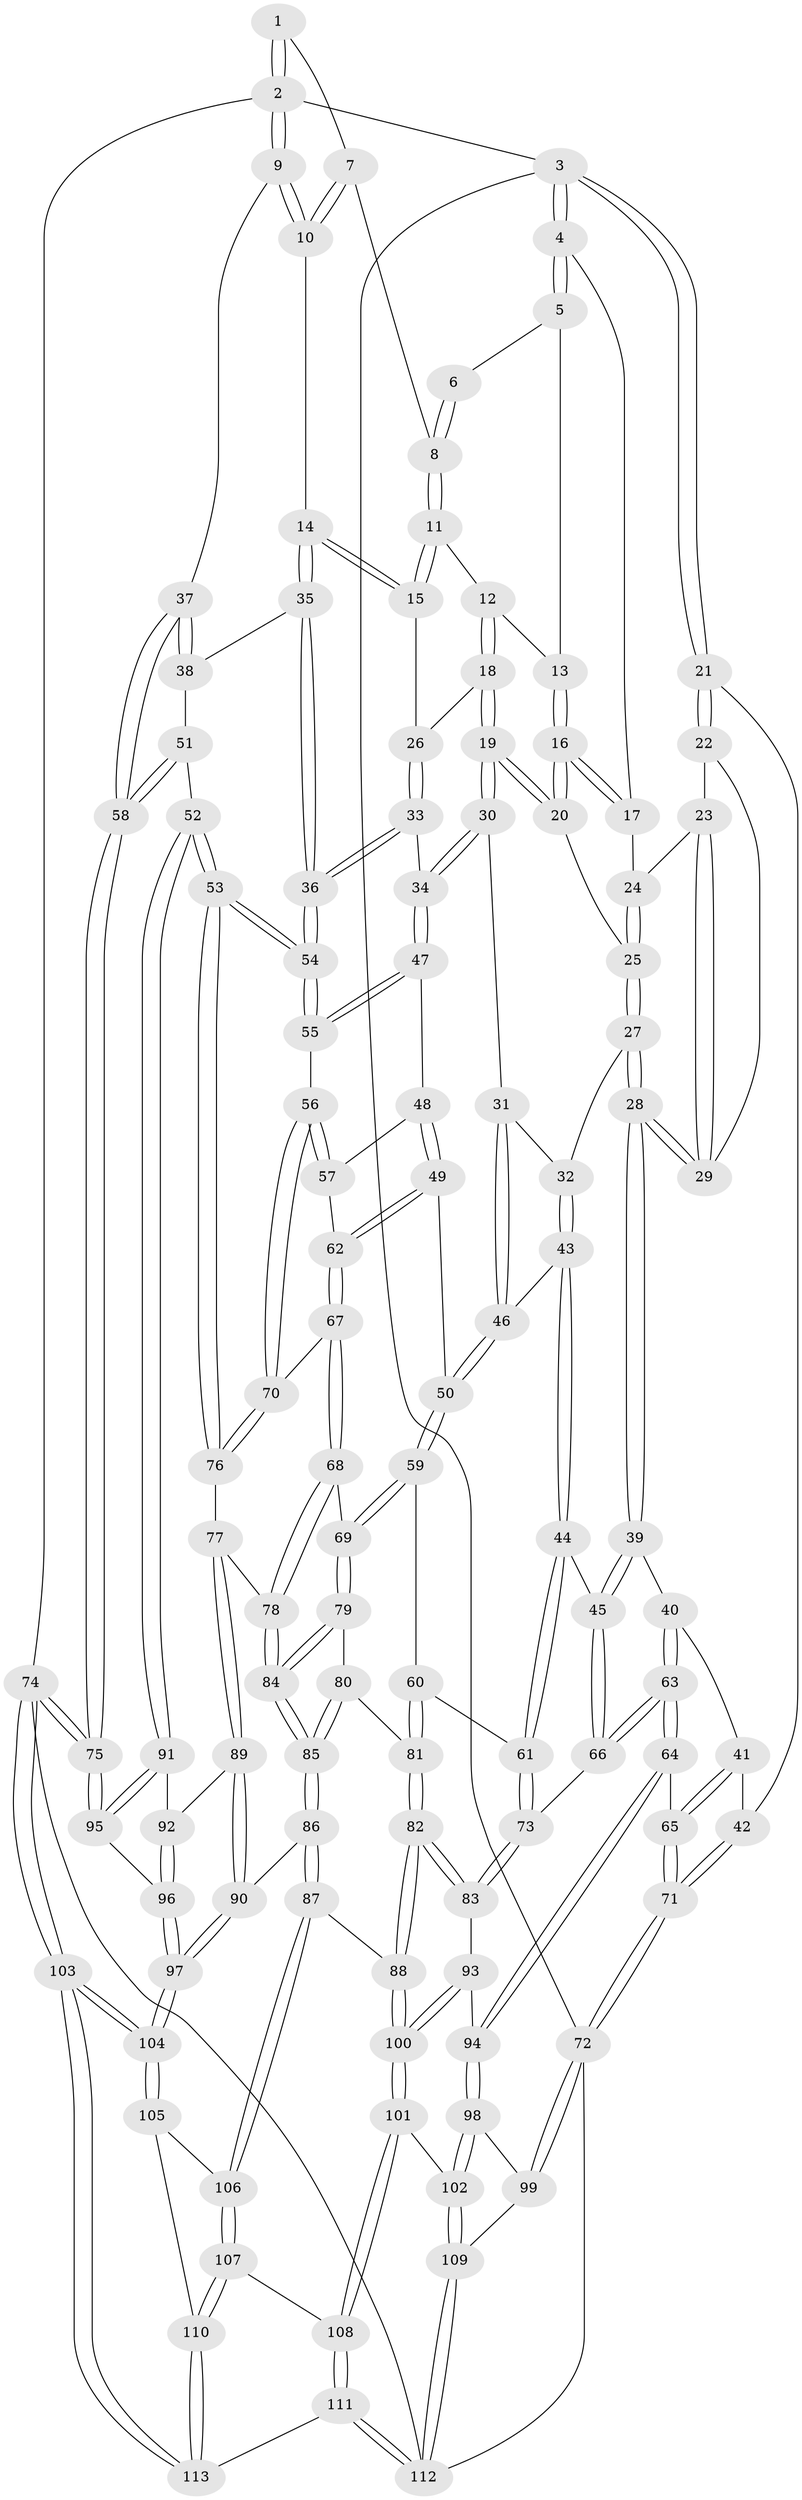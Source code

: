 // Generated by graph-tools (version 1.1) at 2025/11/02/27/25 16:11:57]
// undirected, 113 vertices, 279 edges
graph export_dot {
graph [start="1"]
  node [color=gray90,style=filled];
  1 [pos="+0.913235188702096+0"];
  2 [pos="+1+0"];
  3 [pos="+0+0"];
  4 [pos="+0.31805462152292824+0"];
  5 [pos="+0.6274383091393145+0"];
  6 [pos="+0.7411631516416062+0"];
  7 [pos="+0.8367015714599821+0"];
  8 [pos="+0.7834444073344746+0.04528339949834862"];
  9 [pos="+1+0"];
  10 [pos="+0.8489870408025486+0.10745179229052346"];
  11 [pos="+0.7737590749434613+0.09248146924416836"];
  12 [pos="+0.6983160477887801+0.03388270487237494"];
  13 [pos="+0.6441414627977277+0"];
  14 [pos="+0.8107817588812515+0.14019409165799346"];
  15 [pos="+0.8000634195978327+0.1362605455238864"];
  16 [pos="+0.568843673899277+0.11734601342842235"];
  17 [pos="+0.3171619174032053+0"];
  18 [pos="+0.6560105470003262+0.15018587922735274"];
  19 [pos="+0.5825440127632884+0.15614978278211086"];
  20 [pos="+0.5666247349084006+0.1314595888055926"];
  21 [pos="+0+0.07143941446729891"];
  22 [pos="+0+0.08058665740192682"];
  23 [pos="+0.2521336533121522+0.02583000197536794"];
  24 [pos="+0.3055470569098324+0"];
  25 [pos="+0.45280484068002125+0.13205741279244756"];
  26 [pos="+0.7304672295562162+0.1621161306878275"];
  27 [pos="+0.4063417277396997+0.20902966447734386"];
  28 [pos="+0.23508367586739462+0.20762675665261693"];
  29 [pos="+0.22905476436288844+0.15068742626045065"];
  30 [pos="+0.5786343465876188+0.25409946873176276"];
  31 [pos="+0.5761156273682757+0.25429280469162124"];
  32 [pos="+0.44016333857907813+0.2559664439838013"];
  33 [pos="+0.6881119955872727+0.2687782101867946"];
  34 [pos="+0.5905674742723378+0.27290246707281224"];
  35 [pos="+0.8622569788424488+0.25284441264491053"];
  36 [pos="+0.7897296917065444+0.3373408658267381"];
  37 [pos="+1+0.16615763090840394"];
  38 [pos="+0.9056179178731874+0.2591167837929093"];
  39 [pos="+0.20893709998189045+0.2700693011901685"];
  40 [pos="+0.1880637652181522+0.2781834160550964"];
  41 [pos="+0.15859002278251444+0.28613026225935473"];
  42 [pos="+0+0.12748093424511378"];
  43 [pos="+0.42105500029039644+0.3484600328814682"];
  44 [pos="+0.3481742452736101+0.39240621186573243"];
  45 [pos="+0.2956600937522861+0.3779584186561098"];
  46 [pos="+0.4394819793449188+0.35429303967730874"];
  47 [pos="+0.5892845128546903+0.29580315114518346"];
  48 [pos="+0.5740827068183701+0.3315512652621068"];
  49 [pos="+0.5435374869604342+0.38096864480618714"];
  50 [pos="+0.5096814744704969+0.38423724101568024"];
  51 [pos="+0.9413307404501534+0.3685176794658013"];
  52 [pos="+0.8587332969525424+0.5120837975263057"];
  53 [pos="+0.8556632585615718+0.5094080605642182"];
  54 [pos="+0.7771200702741067+0.40528181153316467"];
  55 [pos="+0.7264923258251119+0.41455379035338413"];
  56 [pos="+0.7029595787005103+0.4278497484156829"];
  57 [pos="+0.6443177488641487+0.40400399213551996"];
  58 [pos="+1+0.4408243164776136"];
  59 [pos="+0.48068125107096527+0.4389248705667387"];
  60 [pos="+0.42653818850496183+0.4761759151520721"];
  61 [pos="+0.38825787666892503+0.4652485648706608"];
  62 [pos="+0.5577605446544989+0.4087369484795791"];
  63 [pos="+0.15825295411761658+0.5559450501801545"];
  64 [pos="+0.1299438469238285+0.5755956898931023"];
  65 [pos="+0.007344613790406896+0.4911514593706701"];
  66 [pos="+0.22248632079505418+0.5229983386342869"];
  67 [pos="+0.5757693277977953+0.46756313631594"];
  68 [pos="+0.5626935857418235+0.49183268115712553"];
  69 [pos="+0.5371993356056217+0.5010883701112039"];
  70 [pos="+0.6679107945089596+0.4613438632334475"];
  71 [pos="+0+0.4786730871460302"];
  72 [pos="+0+0.8052715688856731"];
  73 [pos="+0.3478733462310587+0.5702701445614704"];
  74 [pos="+1+1"];
  75 [pos="+1+0.667858306804535"];
  76 [pos="+0.6690993307385263+0.5512148583496902"];
  77 [pos="+0.6584869489810464+0.5692591572495995"];
  78 [pos="+0.596869519025429+0.5500538509794206"];
  79 [pos="+0.5021506697255776+0.5253211548507735"];
  80 [pos="+0.4973189516916375+0.5267133678953144"];
  81 [pos="+0.4794444218058222+0.5280469201091098"];
  82 [pos="+0.4011895524798353+0.6576934881047586"];
  83 [pos="+0.3616752657258549+0.601569884374856"];
  84 [pos="+0.5578530914125901+0.5986691642221815"];
  85 [pos="+0.5340266560342083+0.7022518717033774"];
  86 [pos="+0.5315198868542538+0.7213992995730665"];
  87 [pos="+0.4871098397394172+0.7293717682303599"];
  88 [pos="+0.4133125538230692+0.7079430732763782"];
  89 [pos="+0.6729103368929734+0.6324807791013684"];
  90 [pos="+0.5914552098414354+0.7333781988676336"];
  91 [pos="+0.8674281448751169+0.5248579062347851"];
  92 [pos="+0.7406513559888307+0.633341836268143"];
  93 [pos="+0.16786520969231597+0.6437982653691277"];
  94 [pos="+0.13972009406392544+0.6311647680672153"];
  95 [pos="+1+0.6287308535732649"];
  96 [pos="+0.7960366653009259+0.7521881650565035"];
  97 [pos="+0.7178537457727339+0.8674411309111211"];
  98 [pos="+0.08667306947368013+0.7401078250457668"];
  99 [pos="+0+0.8007171962912694"];
  100 [pos="+0.3388672730070622+0.7537428188657155"];
  101 [pos="+0.2886085387811962+0.8528497492972412"];
  102 [pos="+0.2189368649301192+0.8580075159488545"];
  103 [pos="+0.8670781083222372+1"];
  104 [pos="+0.7286367290106965+0.9250401502699053"];
  105 [pos="+0.5699504948750452+0.9124538269302265"];
  106 [pos="+0.4831012179399584+0.8451413443644318"];
  107 [pos="+0.4388683347500352+0.9388646949043908"];
  108 [pos="+0.31734126704906557+0.9042780061842021"];
  109 [pos="+0.1149818389648905+0.9694183212765469"];
  110 [pos="+0.4550276573295871+0.9622973714992467"];
  111 [pos="+0.2400170805024178+1"];
  112 [pos="+0.08567459070102676+1"];
  113 [pos="+0.5105365325395785+1"];
  1 -- 2;
  1 -- 2;
  1 -- 7;
  2 -- 3;
  2 -- 9;
  2 -- 9;
  2 -- 74;
  3 -- 4;
  3 -- 4;
  3 -- 21;
  3 -- 21;
  3 -- 72;
  4 -- 5;
  4 -- 5;
  4 -- 17;
  5 -- 6;
  5 -- 13;
  6 -- 8;
  6 -- 8;
  7 -- 8;
  7 -- 10;
  7 -- 10;
  8 -- 11;
  8 -- 11;
  9 -- 10;
  9 -- 10;
  9 -- 37;
  10 -- 14;
  11 -- 12;
  11 -- 15;
  11 -- 15;
  12 -- 13;
  12 -- 18;
  12 -- 18;
  13 -- 16;
  13 -- 16;
  14 -- 15;
  14 -- 15;
  14 -- 35;
  14 -- 35;
  15 -- 26;
  16 -- 17;
  16 -- 17;
  16 -- 20;
  16 -- 20;
  17 -- 24;
  18 -- 19;
  18 -- 19;
  18 -- 26;
  19 -- 20;
  19 -- 20;
  19 -- 30;
  19 -- 30;
  20 -- 25;
  21 -- 22;
  21 -- 22;
  21 -- 42;
  22 -- 23;
  22 -- 29;
  23 -- 24;
  23 -- 29;
  23 -- 29;
  24 -- 25;
  24 -- 25;
  25 -- 27;
  25 -- 27;
  26 -- 33;
  26 -- 33;
  27 -- 28;
  27 -- 28;
  27 -- 32;
  28 -- 29;
  28 -- 29;
  28 -- 39;
  28 -- 39;
  30 -- 31;
  30 -- 34;
  30 -- 34;
  31 -- 32;
  31 -- 46;
  31 -- 46;
  32 -- 43;
  32 -- 43;
  33 -- 34;
  33 -- 36;
  33 -- 36;
  34 -- 47;
  34 -- 47;
  35 -- 36;
  35 -- 36;
  35 -- 38;
  36 -- 54;
  36 -- 54;
  37 -- 38;
  37 -- 38;
  37 -- 58;
  37 -- 58;
  38 -- 51;
  39 -- 40;
  39 -- 45;
  39 -- 45;
  40 -- 41;
  40 -- 63;
  40 -- 63;
  41 -- 42;
  41 -- 65;
  41 -- 65;
  42 -- 71;
  42 -- 71;
  43 -- 44;
  43 -- 44;
  43 -- 46;
  44 -- 45;
  44 -- 61;
  44 -- 61;
  45 -- 66;
  45 -- 66;
  46 -- 50;
  46 -- 50;
  47 -- 48;
  47 -- 55;
  47 -- 55;
  48 -- 49;
  48 -- 49;
  48 -- 57;
  49 -- 50;
  49 -- 62;
  49 -- 62;
  50 -- 59;
  50 -- 59;
  51 -- 52;
  51 -- 58;
  51 -- 58;
  52 -- 53;
  52 -- 53;
  52 -- 91;
  52 -- 91;
  53 -- 54;
  53 -- 54;
  53 -- 76;
  53 -- 76;
  54 -- 55;
  54 -- 55;
  55 -- 56;
  56 -- 57;
  56 -- 57;
  56 -- 70;
  56 -- 70;
  57 -- 62;
  58 -- 75;
  58 -- 75;
  59 -- 60;
  59 -- 69;
  59 -- 69;
  60 -- 61;
  60 -- 81;
  60 -- 81;
  61 -- 73;
  61 -- 73;
  62 -- 67;
  62 -- 67;
  63 -- 64;
  63 -- 64;
  63 -- 66;
  63 -- 66;
  64 -- 65;
  64 -- 94;
  64 -- 94;
  65 -- 71;
  65 -- 71;
  66 -- 73;
  67 -- 68;
  67 -- 68;
  67 -- 70;
  68 -- 69;
  68 -- 78;
  68 -- 78;
  69 -- 79;
  69 -- 79;
  70 -- 76;
  70 -- 76;
  71 -- 72;
  71 -- 72;
  72 -- 99;
  72 -- 99;
  72 -- 112;
  73 -- 83;
  73 -- 83;
  74 -- 75;
  74 -- 75;
  74 -- 103;
  74 -- 103;
  74 -- 112;
  75 -- 95;
  75 -- 95;
  76 -- 77;
  77 -- 78;
  77 -- 89;
  77 -- 89;
  78 -- 84;
  78 -- 84;
  79 -- 80;
  79 -- 84;
  79 -- 84;
  80 -- 81;
  80 -- 85;
  80 -- 85;
  81 -- 82;
  81 -- 82;
  82 -- 83;
  82 -- 83;
  82 -- 88;
  82 -- 88;
  83 -- 93;
  84 -- 85;
  84 -- 85;
  85 -- 86;
  85 -- 86;
  86 -- 87;
  86 -- 87;
  86 -- 90;
  87 -- 88;
  87 -- 106;
  87 -- 106;
  88 -- 100;
  88 -- 100;
  89 -- 90;
  89 -- 90;
  89 -- 92;
  90 -- 97;
  90 -- 97;
  91 -- 92;
  91 -- 95;
  91 -- 95;
  92 -- 96;
  92 -- 96;
  93 -- 94;
  93 -- 100;
  93 -- 100;
  94 -- 98;
  94 -- 98;
  95 -- 96;
  96 -- 97;
  96 -- 97;
  97 -- 104;
  97 -- 104;
  98 -- 99;
  98 -- 102;
  98 -- 102;
  99 -- 109;
  100 -- 101;
  100 -- 101;
  101 -- 102;
  101 -- 108;
  101 -- 108;
  102 -- 109;
  102 -- 109;
  103 -- 104;
  103 -- 104;
  103 -- 113;
  103 -- 113;
  104 -- 105;
  104 -- 105;
  105 -- 106;
  105 -- 110;
  106 -- 107;
  106 -- 107;
  107 -- 108;
  107 -- 110;
  107 -- 110;
  108 -- 111;
  108 -- 111;
  109 -- 112;
  109 -- 112;
  110 -- 113;
  110 -- 113;
  111 -- 112;
  111 -- 112;
  111 -- 113;
}
